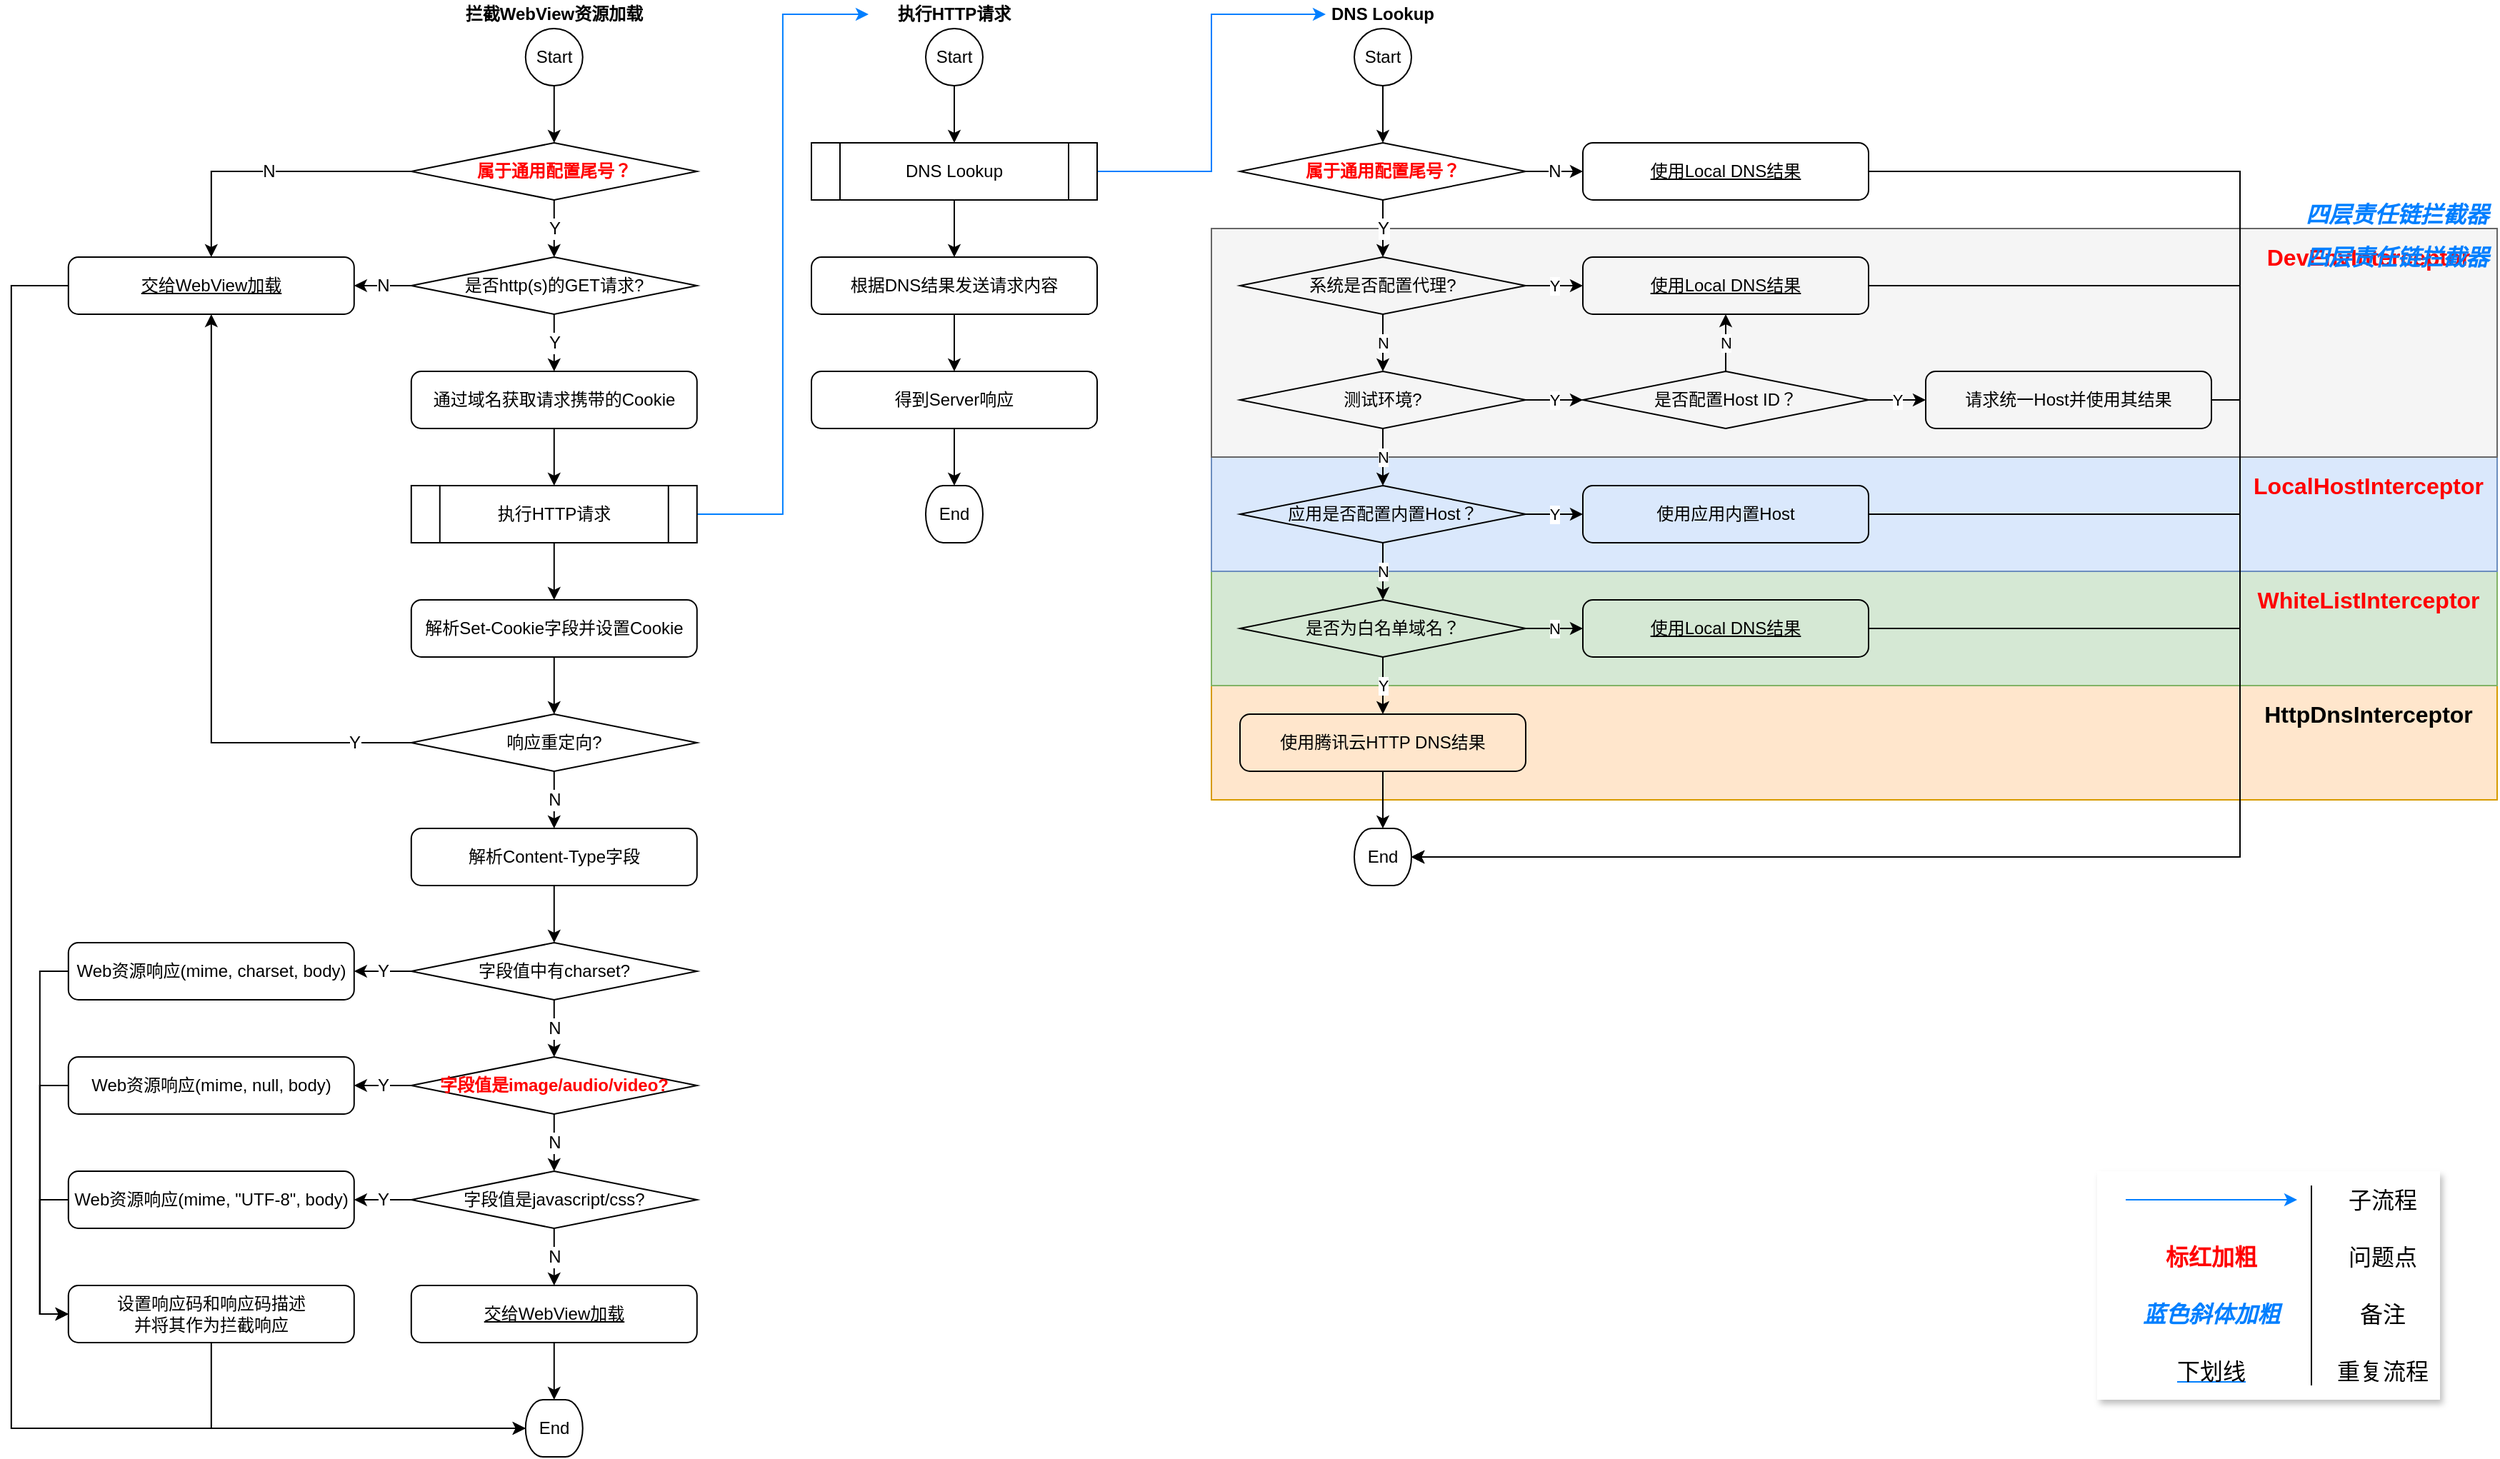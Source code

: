 <mxfile version="14.9.0" type="github">
  <diagram id="89KW_1dWedbiyGsjmDrg" name="Page-1">
    <mxGraphModel dx="3197" dy="1270" grid="1" gridSize="10" guides="1" tooltips="1" connect="1" arrows="1" fold="1" page="1" pageScale="1" pageWidth="827" pageHeight="1169" math="0" shadow="0">
      <root>
        <mxCell id="0" />
        <mxCell id="1" parent="0" />
        <mxCell id="Pe1yKk_wz3yDoeoVBeo1-119" value="" style="rounded=0;whiteSpace=wrap;html=1;labelBackgroundColor=none;fontSize=16;fontColor=#000000;strokeWidth=1;strokeColor=none;shadow=1;" vertex="1" parent="1">
          <mxGeometry x="940" y="1000" width="240" height="160" as="geometry" />
        </mxCell>
        <mxCell id="Pe1yKk_wz3yDoeoVBeo1-56" value="" style="rounded=0;whiteSpace=wrap;html=1;strokeWidth=1;fillColor=#ffe6cc;strokeColor=#d79b00;" vertex="1" parent="1">
          <mxGeometry x="320" y="660" width="900" height="80" as="geometry" />
        </mxCell>
        <mxCell id="Pe1yKk_wz3yDoeoVBeo1-54" value="" style="rounded=0;whiteSpace=wrap;html=1;strokeWidth=1;fillColor=#d5e8d4;strokeColor=#82b366;" vertex="1" parent="1">
          <mxGeometry x="320" y="580" width="900" height="80" as="geometry" />
        </mxCell>
        <mxCell id="Pe1yKk_wz3yDoeoVBeo1-52" value="" style="rounded=0;whiteSpace=wrap;html=1;strokeWidth=1;fillColor=#dae8fc;strokeColor=#6c8ebf;" vertex="1" parent="1">
          <mxGeometry x="320" y="500" width="900" height="80" as="geometry" />
        </mxCell>
        <mxCell id="Pe1yKk_wz3yDoeoVBeo1-50" value="" style="rounded=0;whiteSpace=wrap;html=1;strokeWidth=1;fillColor=#f5f5f5;strokeColor=#666666;fontColor=#333333;" vertex="1" parent="1">
          <mxGeometry x="320" y="340" width="900" height="160" as="geometry" />
        </mxCell>
        <mxCell id="Pe1yKk_wz3yDoeoVBeo1-3" style="edgeStyle=orthogonalEdgeStyle;rounded=0;orthogonalLoop=1;jettySize=auto;html=1;" edge="1" parent="1" source="Pe1yKk_wz3yDoeoVBeo1-7" target="Pe1yKk_wz3yDoeoVBeo1-4">
          <mxGeometry relative="1" as="geometry">
            <mxPoint x="140" y="240" as="sourcePoint" />
            <mxPoint x="140" y="280" as="targetPoint" />
          </mxGeometry>
        </mxCell>
        <mxCell id="Pe1yKk_wz3yDoeoVBeo1-12" style="edgeStyle=orthogonalEdgeStyle;rounded=0;orthogonalLoop=1;jettySize=auto;html=1;exitX=0.5;exitY=1;exitDx=0;exitDy=0;entryX=0.5;entryY=0;entryDx=0;entryDy=0;" edge="1" parent="1" source="Pe1yKk_wz3yDoeoVBeo1-4" target="Pe1yKk_wz3yDoeoVBeo1-6">
          <mxGeometry relative="1" as="geometry" />
        </mxCell>
        <mxCell id="Pe1yKk_wz3yDoeoVBeo1-106" style="rounded=0;orthogonalLoop=1;jettySize=auto;html=1;exitX=1;exitY=0.5;exitDx=0;exitDy=0;entryX=0;entryY=0.5;entryDx=0;entryDy=0;labelBackgroundColor=#ffffff;fontSize=16;fontColor=#007FFF;edgeStyle=orthogonalEdgeStyle;strokeColor=#007FFF;" edge="1" parent="1" source="Pe1yKk_wz3yDoeoVBeo1-4" target="Pe1yKk_wz3yDoeoVBeo1-17">
          <mxGeometry relative="1" as="geometry" />
        </mxCell>
        <mxCell id="Pe1yKk_wz3yDoeoVBeo1-4" value="DNS Lookup" style="shape=process;whiteSpace=wrap;html=1;backgroundOutline=1;strokeWidth=1;fillColor=none;" vertex="1" parent="1">
          <mxGeometry x="40" y="280" width="200" height="40" as="geometry" />
        </mxCell>
        <mxCell id="Pe1yKk_wz3yDoeoVBeo1-13" style="edgeStyle=orthogonalEdgeStyle;rounded=0;orthogonalLoop=1;jettySize=auto;html=1;exitX=0.5;exitY=1;exitDx=0;exitDy=0;entryX=0.5;entryY=0;entryDx=0;entryDy=0;" edge="1" parent="1" source="Pe1yKk_wz3yDoeoVBeo1-6" target="Pe1yKk_wz3yDoeoVBeo1-10">
          <mxGeometry relative="1" as="geometry" />
        </mxCell>
        <mxCell id="Pe1yKk_wz3yDoeoVBeo1-6" value="根据DNS结果发送请求内容" style="rounded=1;whiteSpace=wrap;html=1;absoluteArcSize=1;arcSize=14;strokeWidth=1;fillColor=none;" vertex="1" parent="1">
          <mxGeometry x="40" y="360" width="200" height="40" as="geometry" />
        </mxCell>
        <mxCell id="Pe1yKk_wz3yDoeoVBeo1-7" value="Start" style="strokeWidth=1;html=1;shape=mxgraph.flowchart.start_2;whiteSpace=wrap;fillColor=none;" vertex="1" parent="1">
          <mxGeometry x="120" y="200" width="40" height="40" as="geometry" />
        </mxCell>
        <mxCell id="Pe1yKk_wz3yDoeoVBeo1-9" value="执行HTTP请求" style="text;html=1;strokeColor=none;fillColor=none;align=center;verticalAlign=middle;whiteSpace=wrap;rounded=0;fontStyle=1" vertex="1" parent="1">
          <mxGeometry x="80" y="180" width="120" height="20" as="geometry" />
        </mxCell>
        <mxCell id="Pe1yKk_wz3yDoeoVBeo1-14" style="edgeStyle=orthogonalEdgeStyle;rounded=0;orthogonalLoop=1;jettySize=auto;html=1;exitX=0.5;exitY=1;exitDx=0;exitDy=0;entryX=0.5;entryY=0;entryDx=0;entryDy=0;entryPerimeter=0;" edge="1" parent="1" source="Pe1yKk_wz3yDoeoVBeo1-10" target="Pe1yKk_wz3yDoeoVBeo1-11">
          <mxGeometry relative="1" as="geometry" />
        </mxCell>
        <mxCell id="Pe1yKk_wz3yDoeoVBeo1-10" value="得到Server响应" style="rounded=1;whiteSpace=wrap;html=1;absoluteArcSize=1;arcSize=14;strokeWidth=1;fillColor=none;" vertex="1" parent="1">
          <mxGeometry x="40" y="440" width="200" height="40" as="geometry" />
        </mxCell>
        <mxCell id="Pe1yKk_wz3yDoeoVBeo1-11" value="End" style="strokeWidth=1;html=1;shape=mxgraph.flowchart.terminator;whiteSpace=wrap;fillColor=none;" vertex="1" parent="1">
          <mxGeometry x="120" y="520" width="40" height="40" as="geometry" />
        </mxCell>
        <mxCell id="Pe1yKk_wz3yDoeoVBeo1-19" style="edgeStyle=orthogonalEdgeStyle;rounded=0;orthogonalLoop=1;jettySize=auto;html=1;exitX=0.5;exitY=1;exitDx=0;exitDy=0;exitPerimeter=0;" edge="1" parent="1" source="Pe1yKk_wz3yDoeoVBeo1-16" target="Pe1yKk_wz3yDoeoVBeo1-60">
          <mxGeometry relative="1" as="geometry">
            <mxPoint x="440" y="360" as="targetPoint" />
          </mxGeometry>
        </mxCell>
        <mxCell id="Pe1yKk_wz3yDoeoVBeo1-16" value="Start" style="strokeWidth=1;html=1;shape=mxgraph.flowchart.start_2;whiteSpace=wrap;fillColor=none;" vertex="1" parent="1">
          <mxGeometry x="420" y="200" width="40" height="40" as="geometry" />
        </mxCell>
        <mxCell id="Pe1yKk_wz3yDoeoVBeo1-17" value="DNS Lookup" style="text;html=1;strokeColor=none;fillColor=none;align=center;verticalAlign=middle;whiteSpace=wrap;rounded=0;fontStyle=1" vertex="1" parent="1">
          <mxGeometry x="400" y="180" width="80" height="20" as="geometry" />
        </mxCell>
        <mxCell id="Pe1yKk_wz3yDoeoVBeo1-22" value="N" style="edgeStyle=orthogonalEdgeStyle;rounded=0;orthogonalLoop=1;jettySize=auto;html=1;exitX=0.5;exitY=1;exitDx=0;exitDy=0;exitPerimeter=0;" edge="1" parent="1" source="Pe1yKk_wz3yDoeoVBeo1-20" target="Pe1yKk_wz3yDoeoVBeo1-23">
          <mxGeometry relative="1" as="geometry">
            <mxPoint x="440" y="440" as="targetPoint" />
          </mxGeometry>
        </mxCell>
        <mxCell id="Pe1yKk_wz3yDoeoVBeo1-28" value="Y" style="edgeStyle=orthogonalEdgeStyle;rounded=0;orthogonalLoop=1;jettySize=auto;html=1;exitX=1;exitY=0.5;exitDx=0;exitDy=0;exitPerimeter=0;entryX=0;entryY=0.5;entryDx=0;entryDy=0;" edge="1" parent="1" source="Pe1yKk_wz3yDoeoVBeo1-20" target="Pe1yKk_wz3yDoeoVBeo1-27">
          <mxGeometry relative="1" as="geometry" />
        </mxCell>
        <mxCell id="Pe1yKk_wz3yDoeoVBeo1-20" value="系统是否配置代理?" style="strokeWidth=1;html=1;shape=mxgraph.flowchart.decision;whiteSpace=wrap;fillColor=none;" vertex="1" parent="1">
          <mxGeometry x="340" y="360" width="200" height="40" as="geometry" />
        </mxCell>
        <mxCell id="Pe1yKk_wz3yDoeoVBeo1-29" value="Y" style="edgeStyle=orthogonalEdgeStyle;rounded=0;orthogonalLoop=1;jettySize=auto;html=1;" edge="1" parent="1" source="Pe1yKk_wz3yDoeoVBeo1-23" target="Pe1yKk_wz3yDoeoVBeo1-26">
          <mxGeometry relative="1" as="geometry" />
        </mxCell>
        <mxCell id="Pe1yKk_wz3yDoeoVBeo1-34" value="N" style="edgeStyle=orthogonalEdgeStyle;rounded=0;orthogonalLoop=1;jettySize=auto;html=1;exitX=0.5;exitY=1;exitDx=0;exitDy=0;exitPerimeter=0;" edge="1" parent="1" source="Pe1yKk_wz3yDoeoVBeo1-23" target="Pe1yKk_wz3yDoeoVBeo1-35">
          <mxGeometry relative="1" as="geometry">
            <mxPoint x="440.0" y="520" as="targetPoint" />
          </mxGeometry>
        </mxCell>
        <mxCell id="Pe1yKk_wz3yDoeoVBeo1-23" value="测试环境?" style="strokeWidth=1;html=1;shape=mxgraph.flowchart.decision;whiteSpace=wrap;fillColor=none;" vertex="1" parent="1">
          <mxGeometry x="340" y="440" width="200" height="40" as="geometry" />
        </mxCell>
        <mxCell id="Pe1yKk_wz3yDoeoVBeo1-30" value="N" style="edgeStyle=orthogonalEdgeStyle;rounded=0;orthogonalLoop=1;jettySize=auto;html=1;exitX=0.5;exitY=0;exitDx=0;exitDy=0;exitPerimeter=0;" edge="1" parent="1" source="Pe1yKk_wz3yDoeoVBeo1-26" target="Pe1yKk_wz3yDoeoVBeo1-27">
          <mxGeometry relative="1" as="geometry" />
        </mxCell>
        <mxCell id="Pe1yKk_wz3yDoeoVBeo1-32" value="Y" style="edgeStyle=orthogonalEdgeStyle;rounded=0;orthogonalLoop=1;jettySize=auto;html=1;" edge="1" parent="1" source="Pe1yKk_wz3yDoeoVBeo1-26" target="Pe1yKk_wz3yDoeoVBeo1-31">
          <mxGeometry relative="1" as="geometry" />
        </mxCell>
        <mxCell id="Pe1yKk_wz3yDoeoVBeo1-26" value="是否配置Host ID？" style="strokeWidth=1;html=1;shape=mxgraph.flowchart.decision;whiteSpace=wrap;fillColor=none;" vertex="1" parent="1">
          <mxGeometry x="580" y="440" width="200" height="40" as="geometry" />
        </mxCell>
        <mxCell id="Pe1yKk_wz3yDoeoVBeo1-48" style="edgeStyle=orthogonalEdgeStyle;rounded=0;orthogonalLoop=1;jettySize=auto;html=1;exitX=1;exitY=0.5;exitDx=0;exitDy=0;entryX=1;entryY=0.5;entryDx=0;entryDy=0;entryPerimeter=0;" edge="1" parent="1" source="Pe1yKk_wz3yDoeoVBeo1-27" target="Pe1yKk_wz3yDoeoVBeo1-44">
          <mxGeometry relative="1" as="geometry">
            <Array as="points">
              <mxPoint x="1040" y="380" />
              <mxPoint x="1040" y="780" />
            </Array>
          </mxGeometry>
        </mxCell>
        <mxCell id="Pe1yKk_wz3yDoeoVBeo1-27" value="使用Local DNS结果" style="rounded=1;whiteSpace=wrap;html=1;absoluteArcSize=1;arcSize=14;strokeWidth=1;fillColor=none;fontStyle=4" vertex="1" parent="1">
          <mxGeometry x="580" y="360" width="200" height="40" as="geometry" />
        </mxCell>
        <mxCell id="Pe1yKk_wz3yDoeoVBeo1-49" style="edgeStyle=orthogonalEdgeStyle;rounded=0;orthogonalLoop=1;jettySize=auto;html=1;exitX=1;exitY=0.5;exitDx=0;exitDy=0;" edge="1" parent="1" source="Pe1yKk_wz3yDoeoVBeo1-31" target="Pe1yKk_wz3yDoeoVBeo1-44">
          <mxGeometry relative="1" as="geometry">
            <Array as="points">
              <mxPoint x="1040" y="460" />
              <mxPoint x="1040" y="780" />
            </Array>
          </mxGeometry>
        </mxCell>
        <mxCell id="Pe1yKk_wz3yDoeoVBeo1-31" value="请求统一Host并使用其结果" style="rounded=1;whiteSpace=wrap;html=1;absoluteArcSize=1;arcSize=14;strokeWidth=1;fillColor=none;" vertex="1" parent="1">
          <mxGeometry x="820" y="440" width="200" height="40" as="geometry" />
        </mxCell>
        <mxCell id="Pe1yKk_wz3yDoeoVBeo1-37" value="Y" style="edgeStyle=orthogonalEdgeStyle;rounded=0;orthogonalLoop=1;jettySize=auto;html=1;exitX=1;exitY=0.5;exitDx=0;exitDy=0;exitPerimeter=0;" edge="1" parent="1" source="Pe1yKk_wz3yDoeoVBeo1-35" target="Pe1yKk_wz3yDoeoVBeo1-36">
          <mxGeometry relative="1" as="geometry" />
        </mxCell>
        <mxCell id="Pe1yKk_wz3yDoeoVBeo1-39" value="N" style="edgeStyle=orthogonalEdgeStyle;rounded=0;orthogonalLoop=1;jettySize=auto;html=1;exitX=0.5;exitY=1;exitDx=0;exitDy=0;exitPerimeter=0;" edge="1" parent="1" source="Pe1yKk_wz3yDoeoVBeo1-35" target="Pe1yKk_wz3yDoeoVBeo1-38">
          <mxGeometry relative="1" as="geometry" />
        </mxCell>
        <mxCell id="Pe1yKk_wz3yDoeoVBeo1-35" value="应用是否配置内置Host？" style="strokeWidth=1;html=1;shape=mxgraph.flowchart.decision;whiteSpace=wrap;fillColor=none;" vertex="1" parent="1">
          <mxGeometry x="340" y="520" width="200" height="40" as="geometry" />
        </mxCell>
        <mxCell id="Pe1yKk_wz3yDoeoVBeo1-47" style="edgeStyle=orthogonalEdgeStyle;rounded=0;orthogonalLoop=1;jettySize=auto;html=1;exitX=1;exitY=0.5;exitDx=0;exitDy=0;entryX=1;entryY=0.5;entryDx=0;entryDy=0;entryPerimeter=0;" edge="1" parent="1" source="Pe1yKk_wz3yDoeoVBeo1-36" target="Pe1yKk_wz3yDoeoVBeo1-44">
          <mxGeometry relative="1" as="geometry">
            <Array as="points">
              <mxPoint x="1040" y="540" />
              <mxPoint x="1040" y="780" />
            </Array>
          </mxGeometry>
        </mxCell>
        <mxCell id="Pe1yKk_wz3yDoeoVBeo1-36" value="使用应用内置Host" style="rounded=1;whiteSpace=wrap;html=1;absoluteArcSize=1;arcSize=14;strokeWidth=1;fillColor=none;" vertex="1" parent="1">
          <mxGeometry x="580" y="520" width="200" height="40" as="geometry" />
        </mxCell>
        <mxCell id="Pe1yKk_wz3yDoeoVBeo1-41" value="N" style="edgeStyle=orthogonalEdgeStyle;rounded=0;orthogonalLoop=1;jettySize=auto;html=1;exitX=1;exitY=0.5;exitDx=0;exitDy=0;exitPerimeter=0;" edge="1" parent="1" source="Pe1yKk_wz3yDoeoVBeo1-38" target="Pe1yKk_wz3yDoeoVBeo1-40">
          <mxGeometry relative="1" as="geometry" />
        </mxCell>
        <mxCell id="Pe1yKk_wz3yDoeoVBeo1-43" value="Y" style="edgeStyle=orthogonalEdgeStyle;rounded=0;orthogonalLoop=1;jettySize=auto;html=1;exitX=0.5;exitY=1;exitDx=0;exitDy=0;exitPerimeter=0;entryX=0.5;entryY=0;entryDx=0;entryDy=0;" edge="1" parent="1" source="Pe1yKk_wz3yDoeoVBeo1-38" target="Pe1yKk_wz3yDoeoVBeo1-42">
          <mxGeometry relative="1" as="geometry" />
        </mxCell>
        <mxCell id="Pe1yKk_wz3yDoeoVBeo1-38" value="是否为白名单域名？" style="strokeWidth=1;html=1;shape=mxgraph.flowchart.decision;whiteSpace=wrap;fillColor=none;" vertex="1" parent="1">
          <mxGeometry x="340" y="600" width="200" height="40" as="geometry" />
        </mxCell>
        <mxCell id="Pe1yKk_wz3yDoeoVBeo1-46" style="edgeStyle=orthogonalEdgeStyle;rounded=0;orthogonalLoop=1;jettySize=auto;html=1;exitX=1;exitY=0.5;exitDx=0;exitDy=0;entryX=1;entryY=0.5;entryDx=0;entryDy=0;entryPerimeter=0;" edge="1" parent="1" source="Pe1yKk_wz3yDoeoVBeo1-40" target="Pe1yKk_wz3yDoeoVBeo1-44">
          <mxGeometry relative="1" as="geometry">
            <Array as="points">
              <mxPoint x="1040" y="620" />
              <mxPoint x="1040" y="780" />
            </Array>
          </mxGeometry>
        </mxCell>
        <mxCell id="Pe1yKk_wz3yDoeoVBeo1-40" value="使用Local DNS结果" style="rounded=1;whiteSpace=wrap;html=1;absoluteArcSize=1;arcSize=14;strokeWidth=1;fillColor=none;fontStyle=4" vertex="1" parent="1">
          <mxGeometry x="580" y="600" width="200" height="40" as="geometry" />
        </mxCell>
        <mxCell id="Pe1yKk_wz3yDoeoVBeo1-45" style="edgeStyle=orthogonalEdgeStyle;rounded=0;orthogonalLoop=1;jettySize=auto;html=1;exitX=0.5;exitY=1;exitDx=0;exitDy=0;entryX=0.5;entryY=0;entryDx=0;entryDy=0;entryPerimeter=0;" edge="1" parent="1" source="Pe1yKk_wz3yDoeoVBeo1-42" target="Pe1yKk_wz3yDoeoVBeo1-44">
          <mxGeometry relative="1" as="geometry" />
        </mxCell>
        <mxCell id="Pe1yKk_wz3yDoeoVBeo1-42" value="使用腾讯云HTTP DNS结果" style="rounded=1;whiteSpace=wrap;html=1;absoluteArcSize=1;arcSize=14;strokeWidth=1;fillColor=none;" vertex="1" parent="1">
          <mxGeometry x="340" y="680" width="200" height="40" as="geometry" />
        </mxCell>
        <mxCell id="Pe1yKk_wz3yDoeoVBeo1-44" value="End" style="strokeWidth=1;html=1;shape=mxgraph.flowchart.terminator;whiteSpace=wrap;fillColor=none;" vertex="1" parent="1">
          <mxGeometry x="420" y="760" width="40" height="40" as="geometry" />
        </mxCell>
        <mxCell id="Pe1yKk_wz3yDoeoVBeo1-51" value="DevEnvInterceptor" style="text;html=1;strokeColor=none;fillColor=none;align=center;verticalAlign=middle;whiteSpace=wrap;rounded=0;fontSize=16;fontStyle=1;fontColor=#FF0000;" vertex="1" parent="1">
          <mxGeometry x="1040" y="340" width="180" height="40" as="geometry" />
        </mxCell>
        <mxCell id="Pe1yKk_wz3yDoeoVBeo1-53" value="LocalHostInterceptor" style="text;html=1;strokeColor=none;fillColor=none;align=center;verticalAlign=middle;whiteSpace=wrap;rounded=0;fontSize=16;fontStyle=1;fontColor=#FF0000;" vertex="1" parent="1">
          <mxGeometry x="1040" y="500" width="180" height="40" as="geometry" />
        </mxCell>
        <mxCell id="Pe1yKk_wz3yDoeoVBeo1-55" value="WhiteListInterceptor" style="text;html=1;strokeColor=none;fillColor=none;align=center;verticalAlign=middle;whiteSpace=wrap;rounded=0;fontSize=16;fontStyle=1;fontColor=#FF0000;" vertex="1" parent="1">
          <mxGeometry x="1040" y="580" width="180" height="40" as="geometry" />
        </mxCell>
        <mxCell id="Pe1yKk_wz3yDoeoVBeo1-57" value="HttpDnsInterceptor" style="text;html=1;strokeColor=none;fillColor=none;align=center;verticalAlign=middle;whiteSpace=wrap;rounded=0;fontSize=16;fontStyle=1" vertex="1" parent="1">
          <mxGeometry x="1040" y="660" width="180" height="40" as="geometry" />
        </mxCell>
        <mxCell id="Pe1yKk_wz3yDoeoVBeo1-66" style="edgeStyle=orthogonalEdgeStyle;rounded=0;orthogonalLoop=1;jettySize=auto;html=1;exitX=0.5;exitY=1;exitDx=0;exitDy=0;exitPerimeter=0;entryX=0.5;entryY=0;entryDx=0;entryDy=0;entryPerimeter=0;labelBackgroundColor=#ffffff;fontSize=12;" edge="1" parent="1" source="Pe1yKk_wz3yDoeoVBeo1-58" target="Pe1yKk_wz3yDoeoVBeo1-65">
          <mxGeometry relative="1" as="geometry" />
        </mxCell>
        <mxCell id="Pe1yKk_wz3yDoeoVBeo1-58" value="Start" style="strokeWidth=1;html=1;shape=mxgraph.flowchart.start_2;whiteSpace=wrap;fillColor=none;" vertex="1" parent="1">
          <mxGeometry x="-160.11" y="200" width="40" height="40" as="geometry" />
        </mxCell>
        <mxCell id="Pe1yKk_wz3yDoeoVBeo1-59" value="拦截WebView资源加载" style="text;html=1;strokeColor=none;fillColor=none;align=center;verticalAlign=middle;whiteSpace=wrap;rounded=0;fontStyle=1" vertex="1" parent="1">
          <mxGeometry x="-240.11" y="180" width="200" height="20" as="geometry" />
        </mxCell>
        <mxCell id="Pe1yKk_wz3yDoeoVBeo1-61" value="Y" style="edgeStyle=orthogonalEdgeStyle;rounded=0;orthogonalLoop=1;jettySize=auto;html=1;exitX=0.5;exitY=1;exitDx=0;exitDy=0;exitPerimeter=0;entryX=0.5;entryY=0;entryDx=0;entryDy=0;entryPerimeter=0;labelBackgroundColor=#ffffff;fontSize=12;" edge="1" parent="1" source="Pe1yKk_wz3yDoeoVBeo1-60" target="Pe1yKk_wz3yDoeoVBeo1-20">
          <mxGeometry relative="1" as="geometry" />
        </mxCell>
        <mxCell id="Pe1yKk_wz3yDoeoVBeo1-62" value="N" style="edgeStyle=orthogonalEdgeStyle;rounded=0;orthogonalLoop=1;jettySize=auto;html=1;exitX=1;exitY=0.5;exitDx=0;exitDy=0;exitPerimeter=0;labelBackgroundColor=#ffffff;fontSize=12;" edge="1" parent="1" source="Pe1yKk_wz3yDoeoVBeo1-60" target="Pe1yKk_wz3yDoeoVBeo1-63">
          <mxGeometry relative="1" as="geometry" />
        </mxCell>
        <mxCell id="Pe1yKk_wz3yDoeoVBeo1-60" value="&lt;span style=&quot;color: rgb(255 , 0 , 0) ; font-weight: 700&quot;&gt;属于通用配置尾号？&lt;/span&gt;" style="strokeWidth=1;html=1;shape=mxgraph.flowchart.decision;whiteSpace=wrap;fillColor=none;" vertex="1" parent="1">
          <mxGeometry x="340" y="280" width="200" height="40" as="geometry" />
        </mxCell>
        <mxCell id="Pe1yKk_wz3yDoeoVBeo1-64" style="edgeStyle=orthogonalEdgeStyle;rounded=0;orthogonalLoop=1;jettySize=auto;html=1;exitX=1;exitY=0.5;exitDx=0;exitDy=0;labelBackgroundColor=#ffffff;fontSize=12;" edge="1" parent="1" source="Pe1yKk_wz3yDoeoVBeo1-63" target="Pe1yKk_wz3yDoeoVBeo1-44">
          <mxGeometry relative="1" as="geometry">
            <Array as="points">
              <mxPoint x="1040" y="300" />
              <mxPoint x="1040" y="780" />
            </Array>
          </mxGeometry>
        </mxCell>
        <mxCell id="Pe1yKk_wz3yDoeoVBeo1-63" value="使用Local DNS结果" style="rounded=1;whiteSpace=wrap;html=1;absoluteArcSize=1;arcSize=14;strokeWidth=1;fillColor=none;fontStyle=4" vertex="1" parent="1">
          <mxGeometry x="580" y="280" width="200" height="40" as="geometry" />
        </mxCell>
        <mxCell id="Pe1yKk_wz3yDoeoVBeo1-68" value="N" style="edgeStyle=orthogonalEdgeStyle;rounded=0;orthogonalLoop=1;jettySize=auto;html=1;exitX=0;exitY=0.5;exitDx=0;exitDy=0;exitPerimeter=0;labelBackgroundColor=#ffffff;fontSize=12;" edge="1" parent="1" source="Pe1yKk_wz3yDoeoVBeo1-65" target="Pe1yKk_wz3yDoeoVBeo1-67">
          <mxGeometry relative="1" as="geometry" />
        </mxCell>
        <mxCell id="Pe1yKk_wz3yDoeoVBeo1-70" value="Y" style="edgeStyle=orthogonalEdgeStyle;rounded=0;orthogonalLoop=1;jettySize=auto;html=1;exitX=0.5;exitY=1;exitDx=0;exitDy=0;exitPerimeter=0;entryX=0.5;entryY=0;entryDx=0;entryDy=0;entryPerimeter=0;labelBackgroundColor=#ffffff;fontSize=12;" edge="1" parent="1" source="Pe1yKk_wz3yDoeoVBeo1-65" target="Pe1yKk_wz3yDoeoVBeo1-69">
          <mxGeometry relative="1" as="geometry" />
        </mxCell>
        <mxCell id="Pe1yKk_wz3yDoeoVBeo1-65" value="属于通用配置尾号？" style="strokeWidth=1;html=1;shape=mxgraph.flowchart.decision;whiteSpace=wrap;fillColor=none;fontStyle=1;fontColor=#FF0000;" vertex="1" parent="1">
          <mxGeometry x="-240.11" y="280" width="200" height="40" as="geometry" />
        </mxCell>
        <mxCell id="Pe1yKk_wz3yDoeoVBeo1-104" style="edgeStyle=orthogonalEdgeStyle;rounded=0;orthogonalLoop=1;jettySize=auto;html=1;exitX=0;exitY=0.5;exitDx=0;exitDy=0;labelBackgroundColor=#ffffff;fontSize=12;" edge="1" parent="1" source="Pe1yKk_wz3yDoeoVBeo1-67" target="Pe1yKk_wz3yDoeoVBeo1-101">
          <mxGeometry relative="1" as="geometry">
            <Array as="points">
              <mxPoint x="-520.11" y="380" />
              <mxPoint x="-520.11" y="1180" />
            </Array>
          </mxGeometry>
        </mxCell>
        <mxCell id="Pe1yKk_wz3yDoeoVBeo1-67" value="交给WebView加载" style="rounded=1;whiteSpace=wrap;html=1;absoluteArcSize=1;arcSize=14;strokeWidth=1;fillColor=none;fontStyle=4" vertex="1" parent="1">
          <mxGeometry x="-480.11" y="360" width="200" height="40" as="geometry" />
        </mxCell>
        <mxCell id="Pe1yKk_wz3yDoeoVBeo1-71" value="N" style="edgeStyle=orthogonalEdgeStyle;rounded=0;orthogonalLoop=1;jettySize=auto;html=1;labelBackgroundColor=#ffffff;fontSize=12;" edge="1" parent="1" source="Pe1yKk_wz3yDoeoVBeo1-69" target="Pe1yKk_wz3yDoeoVBeo1-67">
          <mxGeometry relative="1" as="geometry" />
        </mxCell>
        <mxCell id="Pe1yKk_wz3yDoeoVBeo1-73" value="Y" style="edgeStyle=orthogonalEdgeStyle;rounded=0;orthogonalLoop=1;jettySize=auto;html=1;exitX=0.5;exitY=1;exitDx=0;exitDy=0;exitPerimeter=0;labelBackgroundColor=#ffffff;fontSize=12;" edge="1" parent="1" source="Pe1yKk_wz3yDoeoVBeo1-69" target="Pe1yKk_wz3yDoeoVBeo1-72">
          <mxGeometry relative="1" as="geometry" />
        </mxCell>
        <mxCell id="Pe1yKk_wz3yDoeoVBeo1-69" value="是否http(s)的GET请求?" style="strokeWidth=1;html=1;shape=mxgraph.flowchart.decision;whiteSpace=wrap;fillColor=none;" vertex="1" parent="1">
          <mxGeometry x="-240.11" y="360" width="200" height="40" as="geometry" />
        </mxCell>
        <mxCell id="Pe1yKk_wz3yDoeoVBeo1-75" style="edgeStyle=orthogonalEdgeStyle;rounded=0;orthogonalLoop=1;jettySize=auto;html=1;exitX=0.5;exitY=1;exitDx=0;exitDy=0;entryX=0.5;entryY=0;entryDx=0;entryDy=0;labelBackgroundColor=#ffffff;fontSize=12;" edge="1" parent="1" source="Pe1yKk_wz3yDoeoVBeo1-72" target="Pe1yKk_wz3yDoeoVBeo1-74">
          <mxGeometry relative="1" as="geometry" />
        </mxCell>
        <mxCell id="Pe1yKk_wz3yDoeoVBeo1-72" value="通过域名获取请求携带的Cookie" style="rounded=1;whiteSpace=wrap;html=1;absoluteArcSize=1;arcSize=14;strokeWidth=1;fillColor=none;" vertex="1" parent="1">
          <mxGeometry x="-240.11" y="440" width="200" height="40" as="geometry" />
        </mxCell>
        <mxCell id="Pe1yKk_wz3yDoeoVBeo1-77" style="edgeStyle=orthogonalEdgeStyle;rounded=0;orthogonalLoop=1;jettySize=auto;html=1;exitX=0.5;exitY=1;exitDx=0;exitDy=0;entryX=0.5;entryY=0;entryDx=0;entryDy=0;labelBackgroundColor=#ffffff;fontSize=12;" edge="1" parent="1" source="Pe1yKk_wz3yDoeoVBeo1-74" target="Pe1yKk_wz3yDoeoVBeo1-76">
          <mxGeometry relative="1" as="geometry" />
        </mxCell>
        <mxCell id="Pe1yKk_wz3yDoeoVBeo1-107" style="edgeStyle=orthogonalEdgeStyle;rounded=0;orthogonalLoop=1;jettySize=auto;html=1;exitX=1;exitY=0.5;exitDx=0;exitDy=0;entryX=0;entryY=0.5;entryDx=0;entryDy=0;labelBackgroundColor=#ffffff;fontSize=16;fontColor=#007FFF;strokeColor=#007FFF;" edge="1" parent="1" source="Pe1yKk_wz3yDoeoVBeo1-74" target="Pe1yKk_wz3yDoeoVBeo1-9">
          <mxGeometry relative="1" as="geometry" />
        </mxCell>
        <mxCell id="Pe1yKk_wz3yDoeoVBeo1-74" value="执行HTTP请求" style="shape=process;whiteSpace=wrap;html=1;backgroundOutline=1;fontSize=12;strokeWidth=1;fillColor=none;" vertex="1" parent="1">
          <mxGeometry x="-240.11" y="520" width="200" height="40" as="geometry" />
        </mxCell>
        <mxCell id="Pe1yKk_wz3yDoeoVBeo1-79" style="edgeStyle=orthogonalEdgeStyle;rounded=0;orthogonalLoop=1;jettySize=auto;html=1;exitX=0.5;exitY=1;exitDx=0;exitDy=0;entryX=0.5;entryY=0;entryDx=0;entryDy=0;entryPerimeter=0;labelBackgroundColor=#ffffff;fontSize=12;" edge="1" parent="1" source="Pe1yKk_wz3yDoeoVBeo1-76" target="Pe1yKk_wz3yDoeoVBeo1-78">
          <mxGeometry relative="1" as="geometry" />
        </mxCell>
        <mxCell id="Pe1yKk_wz3yDoeoVBeo1-76" value="解析Set-Cookie字段并设置Cookie" style="rounded=1;whiteSpace=wrap;html=1;absoluteArcSize=1;arcSize=14;strokeWidth=1;fillColor=none;" vertex="1" parent="1">
          <mxGeometry x="-240.11" y="600" width="200" height="40" as="geometry" />
        </mxCell>
        <mxCell id="Pe1yKk_wz3yDoeoVBeo1-80" value="Y" style="edgeStyle=orthogonalEdgeStyle;rounded=0;orthogonalLoop=1;jettySize=auto;html=1;exitX=0;exitY=0.5;exitDx=0;exitDy=0;exitPerimeter=0;labelBackgroundColor=#ffffff;fontSize=12;" edge="1" parent="1" source="Pe1yKk_wz3yDoeoVBeo1-78" target="Pe1yKk_wz3yDoeoVBeo1-67">
          <mxGeometry x="-0.818" relative="1" as="geometry">
            <mxPoint as="offset" />
          </mxGeometry>
        </mxCell>
        <mxCell id="Pe1yKk_wz3yDoeoVBeo1-82" value="N" style="edgeStyle=orthogonalEdgeStyle;rounded=0;orthogonalLoop=1;jettySize=auto;html=1;exitX=0.5;exitY=1;exitDx=0;exitDy=0;exitPerimeter=0;labelBackgroundColor=#ffffff;fontSize=12;" edge="1" parent="1" source="Pe1yKk_wz3yDoeoVBeo1-78" target="Pe1yKk_wz3yDoeoVBeo1-86">
          <mxGeometry relative="1" as="geometry" />
        </mxCell>
        <mxCell id="Pe1yKk_wz3yDoeoVBeo1-78" value="响应重定向?" style="strokeWidth=1;html=1;shape=mxgraph.flowchart.decision;whiteSpace=wrap;fillColor=none;" vertex="1" parent="1">
          <mxGeometry x="-240.11" y="680" width="200" height="40" as="geometry" />
        </mxCell>
        <mxCell id="Pe1yKk_wz3yDoeoVBeo1-84" value="Y" style="edgeStyle=orthogonalEdgeStyle;rounded=0;orthogonalLoop=1;jettySize=auto;html=1;exitX=0;exitY=0.5;exitDx=0;exitDy=0;exitPerimeter=0;labelBackgroundColor=#ffffff;fontSize=12;" edge="1" parent="1" source="Pe1yKk_wz3yDoeoVBeo1-81" target="Pe1yKk_wz3yDoeoVBeo1-83">
          <mxGeometry relative="1" as="geometry" />
        </mxCell>
        <mxCell id="Pe1yKk_wz3yDoeoVBeo1-88" value="N" style="edgeStyle=orthogonalEdgeStyle;rounded=0;orthogonalLoop=1;jettySize=auto;html=1;exitX=0.5;exitY=1;exitDx=0;exitDy=0;exitPerimeter=0;entryX=0.5;entryY=0;entryDx=0;entryDy=0;entryPerimeter=0;labelBackgroundColor=#ffffff;fontSize=12;" edge="1" parent="1" source="Pe1yKk_wz3yDoeoVBeo1-81" target="Pe1yKk_wz3yDoeoVBeo1-85">
          <mxGeometry relative="1" as="geometry" />
        </mxCell>
        <mxCell id="Pe1yKk_wz3yDoeoVBeo1-81" value="字段值中有charset?" style="strokeWidth=1;html=1;shape=mxgraph.flowchart.decision;whiteSpace=wrap;fillColor=none;" vertex="1" parent="1">
          <mxGeometry x="-240.11" y="840" width="200" height="40" as="geometry" />
        </mxCell>
        <mxCell id="Pe1yKk_wz3yDoeoVBeo1-98" style="edgeStyle=orthogonalEdgeStyle;rounded=0;orthogonalLoop=1;jettySize=auto;html=1;labelBackgroundColor=#ffffff;fontSize=12;" edge="1" parent="1" source="Pe1yKk_wz3yDoeoVBeo1-83" target="Pe1yKk_wz3yDoeoVBeo1-97">
          <mxGeometry relative="1" as="geometry">
            <Array as="points">
              <mxPoint x="-500.11" y="860" />
              <mxPoint x="-500.11" y="1100" />
            </Array>
          </mxGeometry>
        </mxCell>
        <mxCell id="Pe1yKk_wz3yDoeoVBeo1-83" value="Web资源响应(mime, charset, body)" style="rounded=1;whiteSpace=wrap;html=1;absoluteArcSize=1;arcSize=14;strokeWidth=1;fillColor=none;" vertex="1" parent="1">
          <mxGeometry x="-480.11" y="840" width="200" height="40" as="geometry" />
        </mxCell>
        <mxCell id="Pe1yKk_wz3yDoeoVBeo1-90" value="Y" style="edgeStyle=orthogonalEdgeStyle;rounded=0;orthogonalLoop=1;jettySize=auto;html=1;exitX=0;exitY=0.5;exitDx=0;exitDy=0;exitPerimeter=0;labelBackgroundColor=#ffffff;fontSize=12;" edge="1" parent="1" source="Pe1yKk_wz3yDoeoVBeo1-85" target="Pe1yKk_wz3yDoeoVBeo1-89">
          <mxGeometry relative="1" as="geometry" />
        </mxCell>
        <mxCell id="Pe1yKk_wz3yDoeoVBeo1-92" value="N" style="edgeStyle=orthogonalEdgeStyle;rounded=0;orthogonalLoop=1;jettySize=auto;html=1;exitX=0.5;exitY=1;exitDx=0;exitDy=0;exitPerimeter=0;entryX=0.5;entryY=0;entryDx=0;entryDy=0;entryPerimeter=0;labelBackgroundColor=#ffffff;fontSize=12;" edge="1" parent="1" source="Pe1yKk_wz3yDoeoVBeo1-85" target="Pe1yKk_wz3yDoeoVBeo1-91">
          <mxGeometry relative="1" as="geometry" />
        </mxCell>
        <mxCell id="Pe1yKk_wz3yDoeoVBeo1-85" value="&lt;b&gt;&lt;font color=&quot;#ff0000&quot;&gt;字段值是image/audio/video?&lt;/font&gt;&lt;/b&gt;" style="strokeWidth=1;html=1;shape=mxgraph.flowchart.decision;whiteSpace=wrap;fillColor=none;" vertex="1" parent="1">
          <mxGeometry x="-240.11" y="920" width="200" height="40" as="geometry" />
        </mxCell>
        <mxCell id="Pe1yKk_wz3yDoeoVBeo1-87" style="edgeStyle=orthogonalEdgeStyle;rounded=0;orthogonalLoop=1;jettySize=auto;html=1;exitX=0.5;exitY=1;exitDx=0;exitDy=0;labelBackgroundColor=#ffffff;fontSize=12;" edge="1" parent="1" source="Pe1yKk_wz3yDoeoVBeo1-86" target="Pe1yKk_wz3yDoeoVBeo1-81">
          <mxGeometry relative="1" as="geometry" />
        </mxCell>
        <mxCell id="Pe1yKk_wz3yDoeoVBeo1-86" value="解析Content-Type字段" style="rounded=1;whiteSpace=wrap;html=1;absoluteArcSize=1;arcSize=14;strokeWidth=1;fillColor=none;" vertex="1" parent="1">
          <mxGeometry x="-240.11" y="760" width="200" height="40" as="geometry" />
        </mxCell>
        <mxCell id="Pe1yKk_wz3yDoeoVBeo1-99" style="edgeStyle=orthogonalEdgeStyle;rounded=0;orthogonalLoop=1;jettySize=auto;html=1;labelBackgroundColor=#ffffff;fontSize=12;" edge="1" parent="1" source="Pe1yKk_wz3yDoeoVBeo1-89" target="Pe1yKk_wz3yDoeoVBeo1-97">
          <mxGeometry relative="1" as="geometry">
            <Array as="points">
              <mxPoint x="-500.11" y="940" />
              <mxPoint x="-500.11" y="1100" />
            </Array>
          </mxGeometry>
        </mxCell>
        <mxCell id="Pe1yKk_wz3yDoeoVBeo1-89" value="Web资源响应(mime, null, body)" style="rounded=1;whiteSpace=wrap;html=1;absoluteArcSize=1;arcSize=14;strokeWidth=1;fillColor=none;" vertex="1" parent="1">
          <mxGeometry x="-480.11" y="920" width="200" height="40" as="geometry" />
        </mxCell>
        <mxCell id="Pe1yKk_wz3yDoeoVBeo1-94" value="Y" style="edgeStyle=orthogonalEdgeStyle;rounded=0;orthogonalLoop=1;jettySize=auto;html=1;exitX=0;exitY=0.5;exitDx=0;exitDy=0;exitPerimeter=0;labelBackgroundColor=#ffffff;fontSize=12;" edge="1" parent="1" source="Pe1yKk_wz3yDoeoVBeo1-91" target="Pe1yKk_wz3yDoeoVBeo1-93">
          <mxGeometry relative="1" as="geometry" />
        </mxCell>
        <mxCell id="Pe1yKk_wz3yDoeoVBeo1-96" value="N" style="edgeStyle=orthogonalEdgeStyle;rounded=0;orthogonalLoop=1;jettySize=auto;html=1;exitX=0.5;exitY=1;exitDx=0;exitDy=0;exitPerimeter=0;entryX=0.5;entryY=0;entryDx=0;entryDy=0;labelBackgroundColor=#ffffff;fontSize=12;" edge="1" parent="1" source="Pe1yKk_wz3yDoeoVBeo1-91" target="Pe1yKk_wz3yDoeoVBeo1-95">
          <mxGeometry relative="1" as="geometry" />
        </mxCell>
        <mxCell id="Pe1yKk_wz3yDoeoVBeo1-91" value="字段值是javascript/css?" style="strokeWidth=1;html=1;shape=mxgraph.flowchart.decision;whiteSpace=wrap;fillColor=none;" vertex="1" parent="1">
          <mxGeometry x="-240.11" y="1000" width="200" height="40" as="geometry" />
        </mxCell>
        <mxCell id="Pe1yKk_wz3yDoeoVBeo1-100" style="edgeStyle=orthogonalEdgeStyle;rounded=0;orthogonalLoop=1;jettySize=auto;html=1;labelBackgroundColor=#ffffff;fontSize=12;" edge="1" parent="1" source="Pe1yKk_wz3yDoeoVBeo1-93" target="Pe1yKk_wz3yDoeoVBeo1-97">
          <mxGeometry relative="1" as="geometry">
            <Array as="points">
              <mxPoint x="-500.11" y="1020" />
              <mxPoint x="-500.11" y="1100" />
            </Array>
          </mxGeometry>
        </mxCell>
        <mxCell id="Pe1yKk_wz3yDoeoVBeo1-93" value="Web资源响应(mime, &quot;UTF-8&quot;, body)" style="rounded=1;whiteSpace=wrap;html=1;absoluteArcSize=1;arcSize=14;strokeWidth=1;fillColor=none;" vertex="1" parent="1">
          <mxGeometry x="-480.11" y="1000" width="200" height="40" as="geometry" />
        </mxCell>
        <mxCell id="Pe1yKk_wz3yDoeoVBeo1-102" style="edgeStyle=orthogonalEdgeStyle;rounded=0;orthogonalLoop=1;jettySize=auto;html=1;exitX=0.5;exitY=1;exitDx=0;exitDy=0;labelBackgroundColor=#ffffff;fontSize=12;" edge="1" parent="1" source="Pe1yKk_wz3yDoeoVBeo1-95" target="Pe1yKk_wz3yDoeoVBeo1-101">
          <mxGeometry relative="1" as="geometry" />
        </mxCell>
        <mxCell id="Pe1yKk_wz3yDoeoVBeo1-95" value="交给WebView加载" style="rounded=1;whiteSpace=wrap;html=1;absoluteArcSize=1;arcSize=14;strokeWidth=1;fillColor=none;fontStyle=4" vertex="1" parent="1">
          <mxGeometry x="-240.11" y="1080" width="200" height="40" as="geometry" />
        </mxCell>
        <mxCell id="Pe1yKk_wz3yDoeoVBeo1-103" style="edgeStyle=orthogonalEdgeStyle;rounded=0;orthogonalLoop=1;jettySize=auto;html=1;exitX=0.5;exitY=1;exitDx=0;exitDy=0;entryX=0;entryY=0.5;entryDx=0;entryDy=0;entryPerimeter=0;labelBackgroundColor=#ffffff;fontSize=12;" edge="1" parent="1" source="Pe1yKk_wz3yDoeoVBeo1-97" target="Pe1yKk_wz3yDoeoVBeo1-101">
          <mxGeometry relative="1" as="geometry" />
        </mxCell>
        <mxCell id="Pe1yKk_wz3yDoeoVBeo1-97" value="设置响应码和响应码描述&lt;br&gt;并将其作为拦截响应" style="rounded=1;whiteSpace=wrap;html=1;absoluteArcSize=1;arcSize=14;strokeWidth=1;fillColor=none;" vertex="1" parent="1">
          <mxGeometry x="-480.11" y="1080" width="200" height="40" as="geometry" />
        </mxCell>
        <mxCell id="Pe1yKk_wz3yDoeoVBeo1-101" value="End" style="strokeWidth=1;html=1;shape=mxgraph.flowchart.terminator;whiteSpace=wrap;fillColor=none;" vertex="1" parent="1">
          <mxGeometry x="-160.11" y="1160" width="40" height="40" as="geometry" />
        </mxCell>
        <mxCell id="Pe1yKk_wz3yDoeoVBeo1-105" value="四层责任链拦截器" style="text;html=1;strokeColor=none;fillColor=none;align=center;verticalAlign=middle;whiteSpace=wrap;rounded=0;fontSize=16;fontStyle=3;fontColor=#007FFF;" vertex="1" parent="1">
          <mxGeometry x="1080" y="320" width="140" height="20" as="geometry" />
        </mxCell>
        <mxCell id="Pe1yKk_wz3yDoeoVBeo1-108" value="" style="endArrow=classic;html=1;labelBackgroundColor=#ffffff;fontSize=16;fontColor=#FF0000;strokeColor=#007FFF;" edge="1" parent="1">
          <mxGeometry width="50" height="50" relative="1" as="geometry">
            <mxPoint x="960" y="1020" as="sourcePoint" />
            <mxPoint x="1080" y="1020" as="targetPoint" />
          </mxGeometry>
        </mxCell>
        <mxCell id="Pe1yKk_wz3yDoeoVBeo1-109" value="子流程" style="text;html=1;strokeColor=none;fillColor=none;align=center;verticalAlign=middle;whiteSpace=wrap;rounded=0;fontSize=16;" vertex="1" parent="1">
          <mxGeometry x="1100" y="1010" width="80" height="20" as="geometry" />
        </mxCell>
        <mxCell id="Pe1yKk_wz3yDoeoVBeo1-110" value="标红加粗" style="text;html=1;strokeColor=none;fillColor=none;align=center;verticalAlign=middle;whiteSpace=wrap;rounded=0;fontSize=16;fontStyle=1;fontColor=#FF0000;" vertex="1" parent="1">
          <mxGeometry x="960" y="1050" width="120" height="20" as="geometry" />
        </mxCell>
        <mxCell id="Pe1yKk_wz3yDoeoVBeo1-111" value="问题点" style="text;html=1;strokeColor=none;fillColor=none;align=center;verticalAlign=middle;whiteSpace=wrap;rounded=0;fontSize=16;" vertex="1" parent="1">
          <mxGeometry x="1100" y="1050" width="80" height="20" as="geometry" />
        </mxCell>
        <mxCell id="Pe1yKk_wz3yDoeoVBeo1-113" value="四层责任链拦截器" style="text;html=1;strokeColor=none;fillColor=none;align=center;verticalAlign=middle;whiteSpace=wrap;rounded=0;fontSize=16;fontStyle=3;fontColor=#007FFF;" vertex="1" parent="1">
          <mxGeometry x="1080" y="350" width="140" height="20" as="geometry" />
        </mxCell>
        <mxCell id="Pe1yKk_wz3yDoeoVBeo1-114" value="蓝色斜体加粗" style="text;html=1;strokeColor=none;fillColor=none;align=center;verticalAlign=middle;whiteSpace=wrap;rounded=0;fontSize=16;fontStyle=3;labelBackgroundColor=none;fontColor=#007FFF;" vertex="1" parent="1">
          <mxGeometry x="960" y="1090" width="120" height="20" as="geometry" />
        </mxCell>
        <mxCell id="Pe1yKk_wz3yDoeoVBeo1-115" value="备注" style="text;html=1;strokeColor=none;fillColor=none;align=center;verticalAlign=middle;whiteSpace=wrap;rounded=0;fontSize=16;" vertex="1" parent="1">
          <mxGeometry x="1100" y="1090" width="80" height="20" as="geometry" />
        </mxCell>
        <mxCell id="Pe1yKk_wz3yDoeoVBeo1-116" value="&lt;span style=&quot;font-style: normal ; font-weight: 400&quot;&gt;&lt;font color=&quot;#000000&quot;&gt;下划线&lt;/font&gt;&lt;/span&gt;" style="text;html=1;strokeColor=none;fillColor=none;align=center;verticalAlign=middle;whiteSpace=wrap;rounded=0;fontSize=16;fontStyle=7;labelBackgroundColor=none;fontColor=#007FFF;" vertex="1" parent="1">
          <mxGeometry x="960" y="1130" width="120" height="20" as="geometry" />
        </mxCell>
        <mxCell id="Pe1yKk_wz3yDoeoVBeo1-117" value="重复流程" style="text;html=1;strokeColor=none;fillColor=none;align=center;verticalAlign=middle;whiteSpace=wrap;rounded=0;fontSize=16;" vertex="1" parent="1">
          <mxGeometry x="1100" y="1130" width="80" height="20" as="geometry" />
        </mxCell>
        <mxCell id="Pe1yKk_wz3yDoeoVBeo1-118" value="" style="endArrow=none;html=1;labelBackgroundColor=#ffffff;fontSize=16;" edge="1" parent="1">
          <mxGeometry width="50" height="50" relative="1" as="geometry">
            <mxPoint x="1090" y="1150" as="sourcePoint" />
            <mxPoint x="1090" y="1010" as="targetPoint" />
            <Array as="points">
              <mxPoint x="1090" y="1090" />
            </Array>
          </mxGeometry>
        </mxCell>
      </root>
    </mxGraphModel>
  </diagram>
</mxfile>
